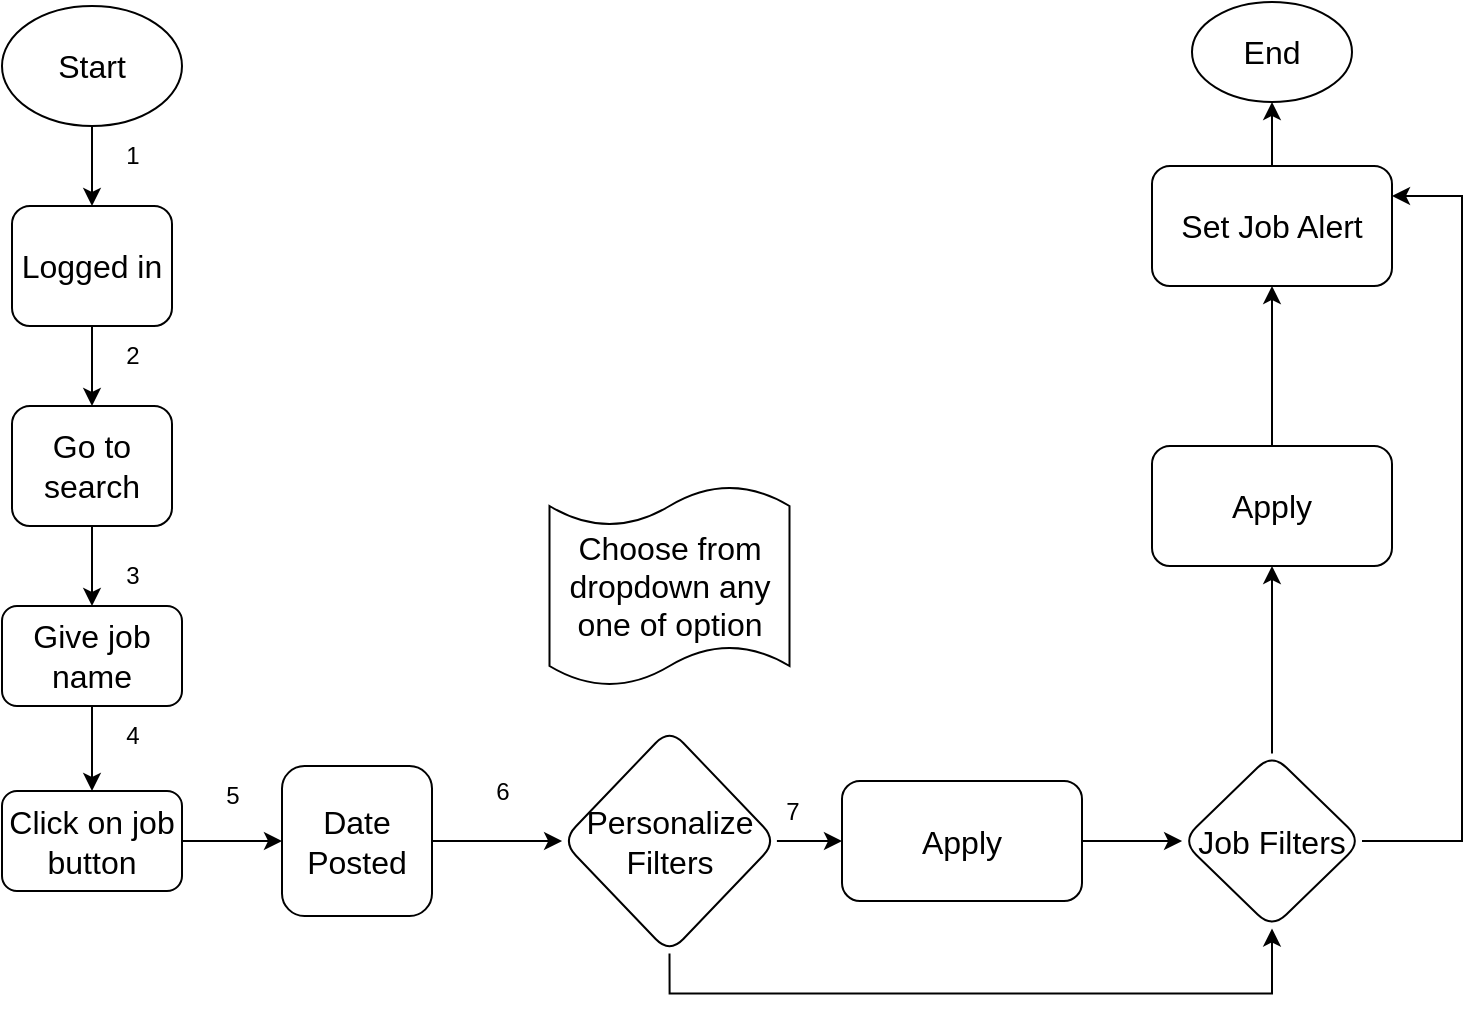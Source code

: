<mxfile version="21.6.6" type="device">
  <diagram name="Page-1" id="WjN0-nkcvjAAvq8RyCTl">
    <mxGraphModel dx="1434" dy="739" grid="1" gridSize="10" guides="1" tooltips="1" connect="1" arrows="1" fold="1" page="1" pageScale="1" pageWidth="850" pageHeight="1100" math="0" shadow="0">
      <root>
        <mxCell id="0" />
        <mxCell id="1" parent="0" />
        <mxCell id="H6TyG1eIaNjf7FDL501u-1" value="" style="edgeStyle=orthogonalEdgeStyle;rounded=0;orthogonalLoop=1;jettySize=auto;html=1;fontSize=16;" edge="1" parent="1" source="H6TyG1eIaNjf7FDL501u-2" target="H6TyG1eIaNjf7FDL501u-4">
          <mxGeometry relative="1" as="geometry" />
        </mxCell>
        <mxCell id="H6TyG1eIaNjf7FDL501u-2" value="Start" style="ellipse;whiteSpace=wrap;html=1;fontSize=16;" vertex="1" parent="1">
          <mxGeometry x="90" y="70" width="90" height="60" as="geometry" />
        </mxCell>
        <mxCell id="H6TyG1eIaNjf7FDL501u-3" value="" style="edgeStyle=orthogonalEdgeStyle;rounded=0;orthogonalLoop=1;jettySize=auto;html=1;fontSize=16;" edge="1" parent="1" source="H6TyG1eIaNjf7FDL501u-4" target="H6TyG1eIaNjf7FDL501u-6">
          <mxGeometry relative="1" as="geometry" />
        </mxCell>
        <mxCell id="H6TyG1eIaNjf7FDL501u-4" value="Logged in" style="rounded=1;whiteSpace=wrap;html=1;fontSize=16;" vertex="1" parent="1">
          <mxGeometry x="95" y="170" width="80" height="60" as="geometry" />
        </mxCell>
        <mxCell id="H6TyG1eIaNjf7FDL501u-5" value="" style="edgeStyle=orthogonalEdgeStyle;rounded=0;orthogonalLoop=1;jettySize=auto;html=1;fontSize=16;" edge="1" parent="1" source="H6TyG1eIaNjf7FDL501u-6" target="H6TyG1eIaNjf7FDL501u-8">
          <mxGeometry relative="1" as="geometry" />
        </mxCell>
        <mxCell id="H6TyG1eIaNjf7FDL501u-6" value="Go to search" style="whiteSpace=wrap;html=1;rounded=1;fontSize=16;" vertex="1" parent="1">
          <mxGeometry x="95" y="270" width="80" height="60" as="geometry" />
        </mxCell>
        <mxCell id="H6TyG1eIaNjf7FDL501u-7" value="" style="edgeStyle=orthogonalEdgeStyle;rounded=0;orthogonalLoop=1;jettySize=auto;html=1;fontSize=16;" edge="1" parent="1" source="H6TyG1eIaNjf7FDL501u-8" target="H6TyG1eIaNjf7FDL501u-10">
          <mxGeometry relative="1" as="geometry" />
        </mxCell>
        <mxCell id="H6TyG1eIaNjf7FDL501u-8" value="Give job name" style="whiteSpace=wrap;html=1;rounded=1;fontSize=16;" vertex="1" parent="1">
          <mxGeometry x="90" y="370" width="90" height="50" as="geometry" />
        </mxCell>
        <mxCell id="H6TyG1eIaNjf7FDL501u-9" value="" style="edgeStyle=orthogonalEdgeStyle;rounded=0;orthogonalLoop=1;jettySize=auto;html=1;fontSize=16;" edge="1" parent="1" source="H6TyG1eIaNjf7FDL501u-10" target="H6TyG1eIaNjf7FDL501u-11">
          <mxGeometry relative="1" as="geometry" />
        </mxCell>
        <mxCell id="H6TyG1eIaNjf7FDL501u-10" value="Click on job button" style="rounded=1;whiteSpace=wrap;html=1;fontSize=16;" vertex="1" parent="1">
          <mxGeometry x="90" y="462.5" width="90" height="50" as="geometry" />
        </mxCell>
        <mxCell id="H6TyG1eIaNjf7FDL501u-20" value="" style="edgeStyle=orthogonalEdgeStyle;rounded=0;orthogonalLoop=1;jettySize=auto;html=1;" edge="1" parent="1" source="H6TyG1eIaNjf7FDL501u-11" target="H6TyG1eIaNjf7FDL501u-19">
          <mxGeometry relative="1" as="geometry" />
        </mxCell>
        <mxCell id="H6TyG1eIaNjf7FDL501u-11" value="Date Posted" style="whiteSpace=wrap;html=1;rounded=1;fontSize=16;" vertex="1" parent="1">
          <mxGeometry x="230" y="450" width="75" height="75" as="geometry" />
        </mxCell>
        <mxCell id="H6TyG1eIaNjf7FDL501u-12" value="Choose from dropdown any one of option" style="shape=tape;whiteSpace=wrap;html=1;fontSize=16;size=0.2;" vertex="1" parent="1">
          <mxGeometry x="363.75" y="310" width="120" height="100" as="geometry" />
        </mxCell>
        <mxCell id="H6TyG1eIaNjf7FDL501u-13" value="1" style="text;html=1;align=center;verticalAlign=middle;resizable=0;points=[];autosize=1;strokeColor=none;fillColor=none;" vertex="1" parent="1">
          <mxGeometry x="140" y="130" width="30" height="30" as="geometry" />
        </mxCell>
        <mxCell id="H6TyG1eIaNjf7FDL501u-14" value="2" style="text;html=1;align=center;verticalAlign=middle;resizable=0;points=[];autosize=1;strokeColor=none;fillColor=none;" vertex="1" parent="1">
          <mxGeometry x="140" y="230" width="30" height="30" as="geometry" />
        </mxCell>
        <mxCell id="H6TyG1eIaNjf7FDL501u-15" value="3" style="text;html=1;align=center;verticalAlign=middle;resizable=0;points=[];autosize=1;strokeColor=none;fillColor=none;" vertex="1" parent="1">
          <mxGeometry x="140" y="340" width="30" height="30" as="geometry" />
        </mxCell>
        <mxCell id="H6TyG1eIaNjf7FDL501u-16" value="4" style="text;html=1;align=center;verticalAlign=middle;resizable=0;points=[];autosize=1;strokeColor=none;fillColor=none;" vertex="1" parent="1">
          <mxGeometry x="140" y="420" width="30" height="30" as="geometry" />
        </mxCell>
        <mxCell id="H6TyG1eIaNjf7FDL501u-17" value="5" style="text;html=1;align=center;verticalAlign=middle;resizable=0;points=[];autosize=1;strokeColor=none;fillColor=none;" vertex="1" parent="1">
          <mxGeometry x="190" y="450" width="30" height="30" as="geometry" />
        </mxCell>
        <mxCell id="H6TyG1eIaNjf7FDL501u-22" value="" style="edgeStyle=orthogonalEdgeStyle;rounded=0;orthogonalLoop=1;jettySize=auto;html=1;" edge="1" parent="1" source="H6TyG1eIaNjf7FDL501u-19" target="H6TyG1eIaNjf7FDL501u-21">
          <mxGeometry relative="1" as="geometry" />
        </mxCell>
        <mxCell id="H6TyG1eIaNjf7FDL501u-26" style="edgeStyle=orthogonalEdgeStyle;rounded=0;orthogonalLoop=1;jettySize=auto;html=1;exitX=0.5;exitY=1;exitDx=0;exitDy=0;entryX=0.5;entryY=1;entryDx=0;entryDy=0;" edge="1" parent="1" source="H6TyG1eIaNjf7FDL501u-19" target="H6TyG1eIaNjf7FDL501u-23">
          <mxGeometry relative="1" as="geometry">
            <mxPoint x="720" y="540" as="targetPoint" />
          </mxGeometry>
        </mxCell>
        <mxCell id="H6TyG1eIaNjf7FDL501u-19" value="Personalize Filters" style="rhombus;whiteSpace=wrap;html=1;fontSize=16;rounded=1;" vertex="1" parent="1">
          <mxGeometry x="370" y="431.25" width="107.5" height="112.5" as="geometry" />
        </mxCell>
        <mxCell id="H6TyG1eIaNjf7FDL501u-24" value="" style="edgeStyle=orthogonalEdgeStyle;rounded=0;orthogonalLoop=1;jettySize=auto;html=1;" edge="1" parent="1" source="H6TyG1eIaNjf7FDL501u-21" target="H6TyG1eIaNjf7FDL501u-23">
          <mxGeometry relative="1" as="geometry" />
        </mxCell>
        <mxCell id="H6TyG1eIaNjf7FDL501u-21" value="Apply" style="whiteSpace=wrap;html=1;fontSize=16;rounded=1;" vertex="1" parent="1">
          <mxGeometry x="510" y="457.5" width="120" height="60" as="geometry" />
        </mxCell>
        <mxCell id="H6TyG1eIaNjf7FDL501u-28" value="" style="edgeStyle=orthogonalEdgeStyle;rounded=0;orthogonalLoop=1;jettySize=auto;html=1;" edge="1" parent="1" source="H6TyG1eIaNjf7FDL501u-23" target="H6TyG1eIaNjf7FDL501u-27">
          <mxGeometry relative="1" as="geometry" />
        </mxCell>
        <mxCell id="H6TyG1eIaNjf7FDL501u-33" style="edgeStyle=orthogonalEdgeStyle;rounded=0;orthogonalLoop=1;jettySize=auto;html=1;exitX=1;exitY=0.5;exitDx=0;exitDy=0;entryX=1;entryY=0.25;entryDx=0;entryDy=0;" edge="1" parent="1" source="H6TyG1eIaNjf7FDL501u-23" target="H6TyG1eIaNjf7FDL501u-29">
          <mxGeometry relative="1" as="geometry">
            <Array as="points">
              <mxPoint x="820" y="488" />
              <mxPoint x="820" y="165" />
            </Array>
          </mxGeometry>
        </mxCell>
        <mxCell id="H6TyG1eIaNjf7FDL501u-23" value="Job Filters" style="rhombus;whiteSpace=wrap;html=1;fontSize=16;rounded=1;" vertex="1" parent="1">
          <mxGeometry x="680" y="443.75" width="90" height="87.5" as="geometry" />
        </mxCell>
        <mxCell id="H6TyG1eIaNjf7FDL501u-30" value="" style="edgeStyle=orthogonalEdgeStyle;rounded=0;orthogonalLoop=1;jettySize=auto;html=1;" edge="1" parent="1" source="H6TyG1eIaNjf7FDL501u-27" target="H6TyG1eIaNjf7FDL501u-29">
          <mxGeometry relative="1" as="geometry" />
        </mxCell>
        <mxCell id="H6TyG1eIaNjf7FDL501u-27" value="Apply" style="whiteSpace=wrap;html=1;fontSize=16;rounded=1;" vertex="1" parent="1">
          <mxGeometry x="665" y="290" width="120" height="60" as="geometry" />
        </mxCell>
        <mxCell id="H6TyG1eIaNjf7FDL501u-32" value="" style="edgeStyle=orthogonalEdgeStyle;rounded=0;orthogonalLoop=1;jettySize=auto;html=1;" edge="1" parent="1" source="H6TyG1eIaNjf7FDL501u-29" target="H6TyG1eIaNjf7FDL501u-31">
          <mxGeometry relative="1" as="geometry" />
        </mxCell>
        <mxCell id="H6TyG1eIaNjf7FDL501u-29" value="Set Job Alert" style="whiteSpace=wrap;html=1;fontSize=16;rounded=1;" vertex="1" parent="1">
          <mxGeometry x="665" y="150" width="120" height="60" as="geometry" />
        </mxCell>
        <mxCell id="H6TyG1eIaNjf7FDL501u-31" value="End" style="ellipse;whiteSpace=wrap;html=1;fontSize=16;rounded=1;" vertex="1" parent="1">
          <mxGeometry x="685" y="68" width="80" height="50" as="geometry" />
        </mxCell>
        <mxCell id="H6TyG1eIaNjf7FDL501u-34" value="6" style="text;html=1;align=center;verticalAlign=middle;resizable=0;points=[];autosize=1;strokeColor=none;fillColor=none;" vertex="1" parent="1">
          <mxGeometry x="325" y="448" width="30" height="30" as="geometry" />
        </mxCell>
        <mxCell id="H6TyG1eIaNjf7FDL501u-35" value="7" style="text;html=1;align=center;verticalAlign=middle;resizable=0;points=[];autosize=1;strokeColor=none;fillColor=none;" vertex="1" parent="1">
          <mxGeometry x="470" y="457.5" width="30" height="30" as="geometry" />
        </mxCell>
      </root>
    </mxGraphModel>
  </diagram>
</mxfile>
